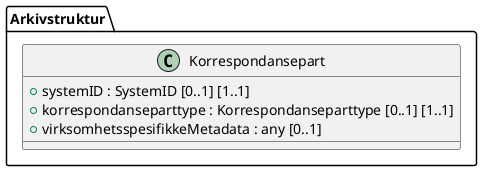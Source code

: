 @startuml
class Arkivstruktur.Korrespondansepart {
  +systemID : SystemID [0..1] [1..1]
  +korrespondanseparttype : Korrespondanseparttype [0..1] [1..1]
  +virksomhetsspesifikkeMetadata : any [0..1]
}
@enduml
